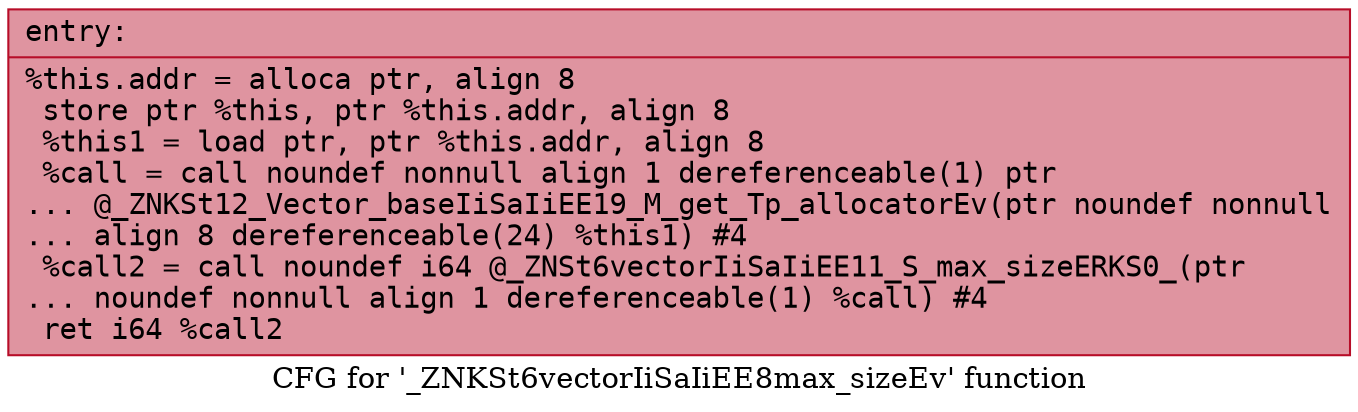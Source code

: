 digraph "CFG for '_ZNKSt6vectorIiSaIiEE8max_sizeEv' function" {
	label="CFG for '_ZNKSt6vectorIiSaIiEE8max_sizeEv' function";

	Node0x56285ad445c0 [shape=record,color="#b70d28ff", style=filled, fillcolor="#b70d2870" fontname="Courier",label="{entry:\l|  %this.addr = alloca ptr, align 8\l  store ptr %this, ptr %this.addr, align 8\l  %this1 = load ptr, ptr %this.addr, align 8\l  %call = call noundef nonnull align 1 dereferenceable(1) ptr\l... @_ZNKSt12_Vector_baseIiSaIiEE19_M_get_Tp_allocatorEv(ptr noundef nonnull\l... align 8 dereferenceable(24) %this1) #4\l  %call2 = call noundef i64 @_ZNSt6vectorIiSaIiEE11_S_max_sizeERKS0_(ptr\l... noundef nonnull align 1 dereferenceable(1) %call) #4\l  ret i64 %call2\l}"];
}
